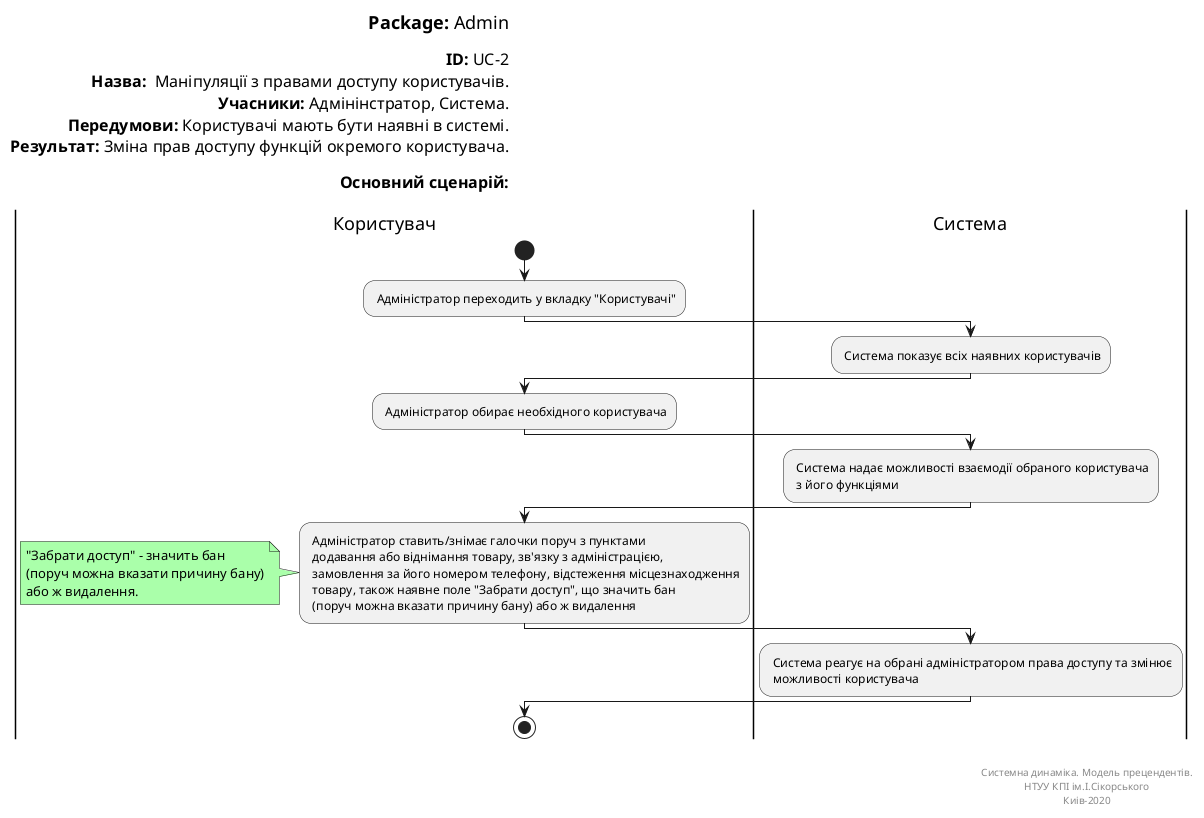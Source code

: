 @startuml
left header
<font color=000 size=18><b>Package:</b> Admin

<font color=000 size=16><b>ID:</b> UC-2
<font color=000 size=16><b>Назва:</b>  Маніпуляції з правами доступу користувачів.
<font color=000 size=16><b>Учасники:</b> Адмінінстратор, Система.
<font color=000 size=16><b>Передумови:</b> Користувачі мають бути наявні в системі.
<font color=000 size=16><b>Результат:</b> Зміна прав доступу функцій окремого користувача.

<font color=000 size=16><b>Основний сценарій:</b>

end header

|Користувач|
start
: Адміністратор переходить у вкладку "Користувачі";

|Система|
: Система показує всіх наявних користувачів;

|Користувач|
: Адміністратор обирає необхідного користувача;

|Система|
: Система надає можливості взаємодії обраного користувача
 з його функціями;

|Користувач|
: Адміністратор ставить/знімає галочки поруч з пунктами
 додавання або віднімання товару, зв'язку з адміністрацією,
 замовлення за його номером телефону, відстеження місцезнаходження
 товару, також наявне поле "Забрати доступ", що значить бан
 (поруч можна вказати причину бану) або ж видалення;

note left #aaffaa
"Забрати доступ" - значить бан
(поруч можна вказати причину бану)
або ж видалення.
end note

|Система|
: Система реагує на обрані адміністратором права доступу та змінює
 можливості користувача;

|Користувач|
stop;

right footer


Системна динаміка. Модель прецендентів.
НТУУ КПІ ім.І.Сікорського
Киів-2020
end footer
@enduml
